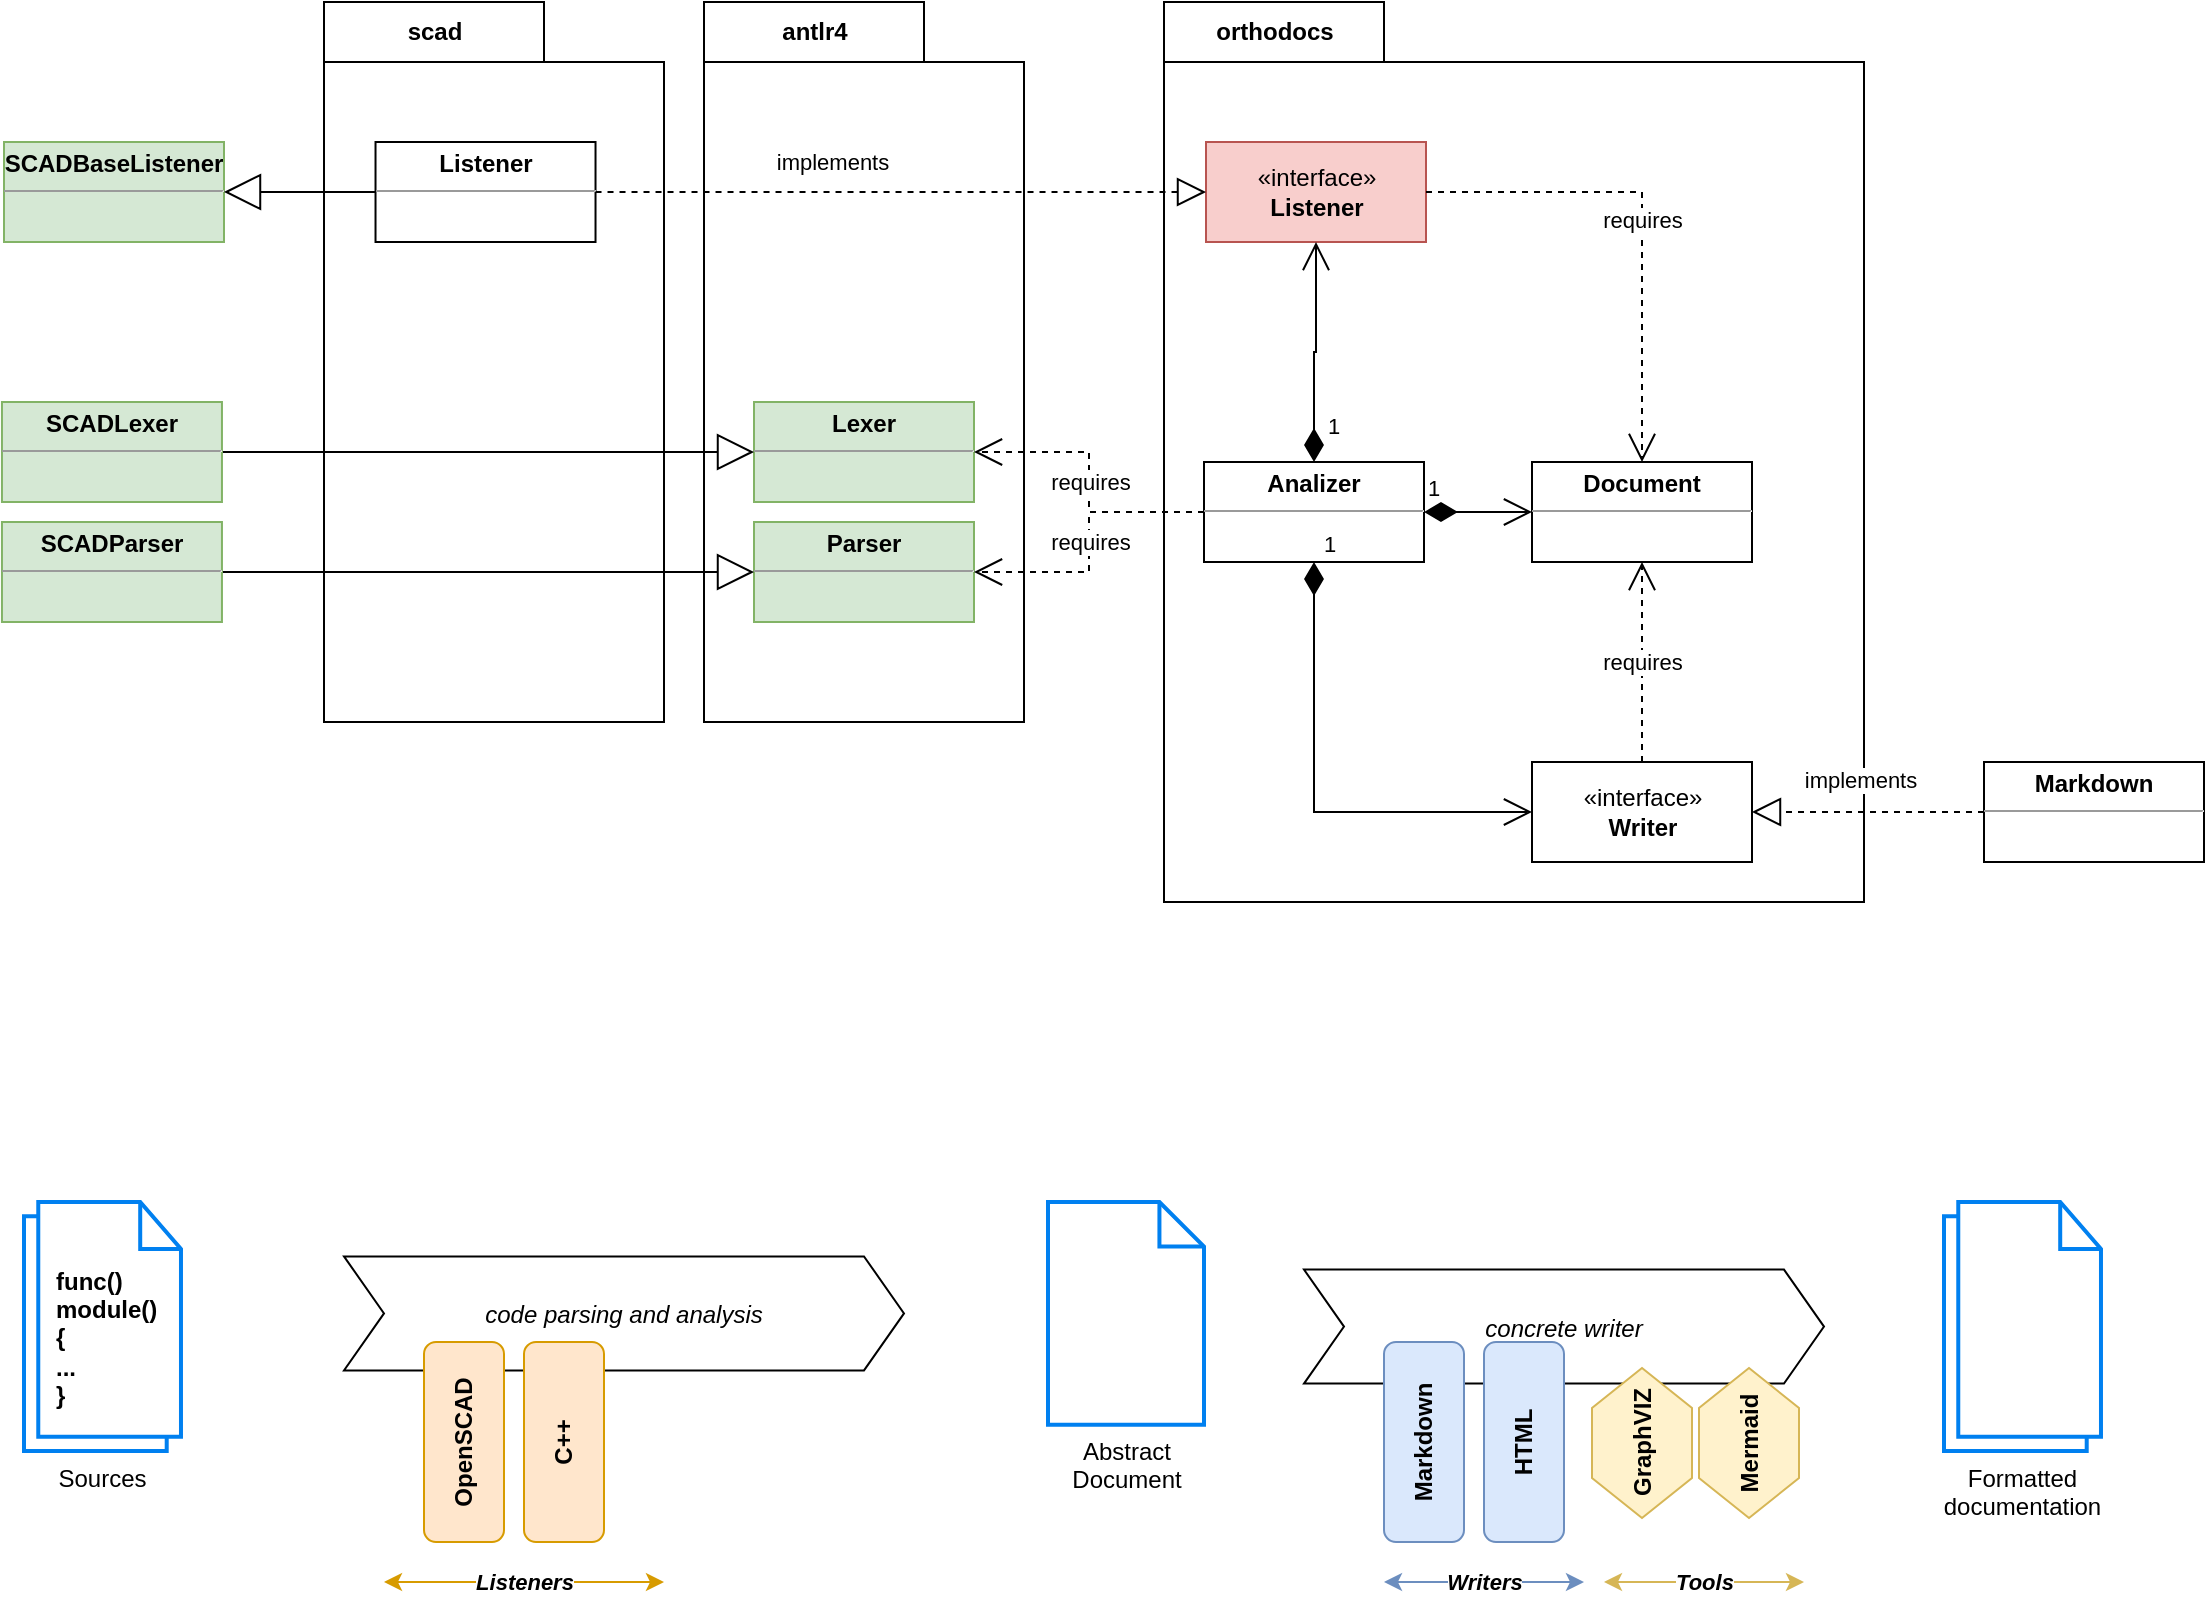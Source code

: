 <mxfile version="20.2.8" type="device" pages="2"><diagram id="bBFvCzW5E60HM5mbmHUA" name="Pagina-1"><mxGraphModel dx="1412" dy="841" grid="1" gridSize="10" guides="1" tooltips="1" connect="1" arrows="1" fold="1" page="1" pageScale="1" pageWidth="1169" pageHeight="827" math="0" shadow="0"><root><mxCell id="0"/><mxCell id="1" parent="0"/><mxCell id="5pzXGVgzqmCqq-a9JJHD-7" value="orthodocs" style="shape=folder;fontStyle=1;tabWidth=110;tabHeight=30;tabPosition=left;html=1;boundedLbl=1;labelInHeader=1;container=1;collapsible=0;recursiveResize=0;" vertex="1" parent="1"><mxGeometry x="620" y="20" width="350" height="450" as="geometry"/></mxCell><mxCell id="Al4-9di_uzzeGmIKlbpJ-51" value="«interface»&lt;br&gt;&lt;b&gt;Listener&lt;/b&gt;" style="html=1;fillColor=#f8cecc;strokeColor=#b85450;" parent="5pzXGVgzqmCqq-a9JJHD-7" vertex="1"><mxGeometry x="21" y="70" width="110" height="50" as="geometry"/></mxCell><mxCell id="W5KweSerB7RPhIcGtmjP-11" value="&lt;p style=&quot;margin: 0px ; margin-top: 4px ; text-align: center&quot;&gt;&lt;b&gt;Analizer&lt;/b&gt;&lt;/p&gt;&lt;hr size=&quot;1&quot;&gt;&lt;div style=&quot;height: 2px&quot;&gt;&lt;/div&gt;" style="verticalAlign=top;align=left;overflow=fill;fontSize=12;fontFamily=Helvetica;html=1;" parent="5pzXGVgzqmCqq-a9JJHD-7" vertex="1"><mxGeometry x="20" y="230" width="110" height="50" as="geometry"/></mxCell><mxCell id="5pzXGVgzqmCqq-a9JJHD-2" value="1" style="endArrow=open;html=1;endSize=12;startArrow=diamondThin;startSize=14;startFill=1;edgeStyle=orthogonalEdgeStyle;align=left;verticalAlign=bottom;rounded=0;exitX=0.5;exitY=0;exitDx=0;exitDy=0;" edge="1" parent="5pzXGVgzqmCqq-a9JJHD-7" source="W5KweSerB7RPhIcGtmjP-11" target="Al4-9di_uzzeGmIKlbpJ-51"><mxGeometry x="-0.832" y="-5" relative="1" as="geometry"><mxPoint x="140" y="273.5" as="sourcePoint"/><mxPoint x="200" y="215" as="targetPoint"/><mxPoint as="offset"/></mxGeometry></mxCell><mxCell id="W5KweSerB7RPhIcGtmjP-10" value="&lt;p style=&quot;margin: 0px ; margin-top: 4px ; text-align: center&quot;&gt;&lt;b&gt;Document&lt;/b&gt;&lt;/p&gt;&lt;hr size=&quot;1&quot;&gt;&lt;div style=&quot;height: 2px&quot;&gt;&lt;/div&gt;" style="verticalAlign=top;align=left;overflow=fill;fontSize=12;fontFamily=Helvetica;html=1;" parent="5pzXGVgzqmCqq-a9JJHD-7" vertex="1"><mxGeometry x="184" y="230" width="110" height="50" as="geometry"/></mxCell><mxCell id="W5KweSerB7RPhIcGtmjP-4" value="1" style="endArrow=open;html=1;endSize=12;startArrow=diamondThin;startSize=14;startFill=1;edgeStyle=orthogonalEdgeStyle;align=left;verticalAlign=bottom;entryX=0;entryY=0.5;entryDx=0;entryDy=0;rounded=0;" parent="5pzXGVgzqmCqq-a9JJHD-7" source="W5KweSerB7RPhIcGtmjP-11" target="W5KweSerB7RPhIcGtmjP-10" edge="1"><mxGeometry x="-1" y="3" relative="1" as="geometry"><mxPoint x="-70" y="49" as="sourcePoint"/><mxPoint x="-180" y="74" as="targetPoint"/></mxGeometry></mxCell><mxCell id="5pzXGVgzqmCqq-a9JJHD-1" value="requires" style="endArrow=open;endSize=12;dashed=1;html=1;rounded=0;edgeStyle=orthogonalEdgeStyle;" edge="1" parent="5pzXGVgzqmCqq-a9JJHD-7" source="Al4-9di_uzzeGmIKlbpJ-51" target="W5KweSerB7RPhIcGtmjP-10"><mxGeometry width="160" relative="1" as="geometry"><mxPoint x="85" y="261" as="sourcePoint"/><mxPoint x="85" y="130.0" as="targetPoint"/></mxGeometry></mxCell><mxCell id="W5KweSerB7RPhIcGtmjP-5" value="«interface»&lt;br&gt;&lt;b&gt;Writer&lt;/b&gt;" style="html=1;" parent="5pzXGVgzqmCqq-a9JJHD-7" vertex="1"><mxGeometry x="184" y="380" width="110" height="50" as="geometry"/></mxCell><mxCell id="W5KweSerB7RPhIcGtmjP-14" value="1" style="endArrow=open;html=1;endSize=12;startArrow=diamondThin;startSize=14;startFill=1;edgeStyle=orthogonalEdgeStyle;align=left;verticalAlign=bottom;entryX=0;entryY=0.5;entryDx=0;entryDy=0;rounded=0;exitX=0.5;exitY=1;exitDx=0;exitDy=0;" parent="5pzXGVgzqmCqq-a9JJHD-7" source="W5KweSerB7RPhIcGtmjP-11" target="W5KweSerB7RPhIcGtmjP-5" edge="1"><mxGeometry x="-1" y="3" relative="1" as="geometry"><mxPoint x="-30" y="105" as="sourcePoint"/><mxPoint x="130" y="300" as="targetPoint"/></mxGeometry></mxCell><mxCell id="W5KweSerB7RPhIcGtmjP-18" value="requires" style="endArrow=open;endSize=12;dashed=1;html=1;entryX=0.5;entryY=1;entryDx=0;entryDy=0;" parent="5pzXGVgzqmCqq-a9JJHD-7" source="W5KweSerB7RPhIcGtmjP-5" target="W5KweSerB7RPhIcGtmjP-10" edge="1"><mxGeometry width="160" relative="1" as="geometry"><mxPoint x="130" y="240" as="sourcePoint"/><mxPoint x="290" y="160" as="targetPoint"/></mxGeometry></mxCell><mxCell id="ymgbMTugOOEbn4CyW5hz-3" value="antlr4" style="shape=folder;fontStyle=1;tabWidth=110;tabHeight=30;tabPosition=left;html=1;boundedLbl=1;labelInHeader=1;container=1;collapsible=0;recursiveResize=0;" parent="1" vertex="1"><mxGeometry x="390" y="20" width="160" height="360" as="geometry"/></mxCell><mxCell id="dgk0MqJxM_QU0ujmV6OS-3" value="&lt;p style=&quot;margin: 0px ; margin-top: 4px ; text-align: center&quot;&gt;&lt;b&gt;Parser&lt;/b&gt;&lt;/p&gt;&lt;hr size=&quot;1&quot;&gt;&lt;div style=&quot;height: 2px&quot;&gt;&lt;/div&gt;" style="verticalAlign=top;align=left;overflow=fill;fontSize=12;fontFamily=Helvetica;html=1;fillColor=#d5e8d4;strokeColor=#82b366;" parent="ymgbMTugOOEbn4CyW5hz-3" vertex="1"><mxGeometry x="25" y="260" width="110" height="50" as="geometry"/></mxCell><mxCell id="ymgbMTugOOEbn4CyW5hz-1" value="&lt;p style=&quot;margin: 0px ; margin-top: 4px ; text-align: center&quot;&gt;&lt;b&gt;Lexer&lt;/b&gt;&lt;/p&gt;&lt;hr size=&quot;1&quot;&gt;&lt;div style=&quot;height: 2px&quot;&gt;&lt;/div&gt;" style="verticalAlign=top;align=left;overflow=fill;fontSize=12;fontFamily=Helvetica;html=1;fillColor=#d5e8d4;strokeColor=#82b366;" parent="ymgbMTugOOEbn4CyW5hz-3" vertex="1"><mxGeometry x="25" y="200" width="110" height="50" as="geometry"/></mxCell><mxCell id="dgk0MqJxM_QU0ujmV6OS-8" value="scad" style="shape=folder;fontStyle=1;tabWidth=110;tabHeight=30;tabPosition=left;html=1;boundedLbl=1;labelInHeader=1;container=1;collapsible=0;recursiveResize=0;" parent="1" vertex="1"><mxGeometry x="200" y="20" width="170" height="360" as="geometry"/></mxCell><mxCell id="W5KweSerB7RPhIcGtmjP-15" value="&lt;p style=&quot;margin: 0px ; margin-top: 4px ; text-align: center&quot;&gt;&lt;b&gt;Listener&lt;/b&gt;&lt;/p&gt;&lt;hr size=&quot;1&quot;&gt;&lt;div style=&quot;height: 2px&quot;&gt;&lt;/div&gt;" style="verticalAlign=top;align=left;overflow=fill;fontSize=12;fontFamily=Helvetica;html=1;" parent="dgk0MqJxM_QU0ujmV6OS-8" vertex="1"><mxGeometry x="25.76" y="70" width="110" height="50" as="geometry"/></mxCell><mxCell id="Al4-9di_uzzeGmIKlbpJ-13" value="Sources" style="group;aspect=fixed;labelPosition=center;verticalLabelPosition=bottom;align=center;verticalAlign=top;" parent="1" vertex="1" connectable="0"><mxGeometry x="50" y="620" width="78.49" height="124.56" as="geometry"/></mxCell><mxCell id="Al4-9di_uzzeGmIKlbpJ-9" value="" style="html=1;verticalLabelPosition=bottom;align=center;labelBackgroundColor=#ffffff;verticalAlign=top;strokeWidth=2;strokeColor=#0080F0;shadow=0;dashed=0;shape=mxgraph.ios7.icons.document;aspect=fixed;container=1;collapsible=0;recursiveResize=0;" parent="Al4-9di_uzzeGmIKlbpJ-13" vertex="1"><mxGeometry y="7.136" width="71.355" height="117.421" as="geometry"/></mxCell><mxCell id="Al4-9di_uzzeGmIKlbpJ-4" value="" style="html=1;verticalLabelPosition=bottom;align=center;labelBackgroundColor=#ffffff;verticalAlign=top;strokeWidth=2;strokeColor=#0080F0;shadow=0;dashed=0;shape=mxgraph.ios7.icons.document;aspect=fixed;container=1;collapsible=0;recursiveResize=1;" parent="Al4-9di_uzzeGmIKlbpJ-13" vertex="1"><mxGeometry x="7.135" width="71.355" height="117.421" as="geometry"/></mxCell><mxCell id="Al4-9di_uzzeGmIKlbpJ-5" value="&lt;div&gt;&lt;span&gt;func()&lt;/span&gt;&lt;/div&gt;&lt;div&gt;&lt;span&gt;module() {&lt;/span&gt;&lt;/div&gt;&lt;div&gt;&lt;span&gt;...&lt;/span&gt;&lt;/div&gt;&lt;div&gt;&lt;span&gt;}&lt;/span&gt;&lt;/div&gt;" style="text;html=1;strokeColor=none;fillColor=none;align=left;verticalAlign=middle;whiteSpace=wrap;rounded=0;fontStyle=1" parent="Al4-9di_uzzeGmIKlbpJ-4" vertex="1"><mxGeometry x="7.135" y="42.813" width="53.516" height="49.948" as="geometry"/></mxCell><mxCell id="Al4-9di_uzzeGmIKlbpJ-24" value="Formatted&#10;documentation" style="group;aspect=fixed;labelPosition=center;verticalLabelPosition=bottom;align=center;verticalAlign=top;" parent="1" vertex="1" connectable="0"><mxGeometry x="1010" y="620.0" width="78.49" height="124.56" as="geometry"/></mxCell><mxCell id="Al4-9di_uzzeGmIKlbpJ-25" value="" style="html=1;verticalLabelPosition=bottom;align=center;labelBackgroundColor=#ffffff;verticalAlign=top;strokeWidth=2;strokeColor=#0080F0;shadow=0;dashed=0;shape=mxgraph.ios7.icons.document;aspect=fixed;container=1;collapsible=0;recursiveResize=0;" parent="Al4-9di_uzzeGmIKlbpJ-24" vertex="1"><mxGeometry y="7.136" width="71.355" height="117.421" as="geometry"/></mxCell><mxCell id="Al4-9di_uzzeGmIKlbpJ-26" value="" style="html=1;verticalLabelPosition=bottom;align=center;labelBackgroundColor=#ffffff;verticalAlign=top;strokeWidth=2;strokeColor=#0080F0;shadow=0;dashed=0;shape=mxgraph.ios7.icons.document;aspect=fixed;container=1;collapsible=0;recursiveResize=1;" parent="Al4-9di_uzzeGmIKlbpJ-24" vertex="1"><mxGeometry x="7.135" width="71.355" height="117.421" as="geometry"/></mxCell><mxCell id="Al4-9di_uzzeGmIKlbpJ-28" value="Abstract&lt;br&gt;Document" style="html=1;verticalLabelPosition=bottom;align=center;labelBackgroundColor=#ffffff;verticalAlign=top;strokeWidth=2;strokeColor=#0080F0;shadow=0;dashed=0;shape=mxgraph.ios7.icons.document;aspect=fixed;" parent="1" vertex="1"><mxGeometry x="562" y="620" width="78" height="111.43" as="geometry"/></mxCell><mxCell id="Al4-9di_uzzeGmIKlbpJ-32" value="code parsing and analysis" style="shape=step;perimeter=stepPerimeter;fixedSize=1;points=[];fontStyle=2" parent="1" vertex="1"><mxGeometry x="210" y="647.21" width="280" height="57" as="geometry"/></mxCell><mxCell id="Al4-9di_uzzeGmIKlbpJ-33" value="concrete writer" style="shape=step;perimeter=stepPerimeter;fixedSize=1;points=[];fontStyle=2" parent="1" vertex="1"><mxGeometry x="690" y="653.78" width="260" height="57" as="geometry"/></mxCell><mxCell id="Al4-9di_uzzeGmIKlbpJ-37" value="OpenSCAD" style="rounded=1;whiteSpace=wrap;html=1;fillColor=#ffe6cc;strokeColor=#d79b00;fontStyle=1;aspect=fixed;rotation=270;" parent="1" vertex="1"><mxGeometry x="220" y="720" width="100" height="40" as="geometry"/></mxCell><mxCell id="Al4-9di_uzzeGmIKlbpJ-36" value="C++" style="rounded=1;whiteSpace=wrap;html=1;fillColor=#ffe6cc;strokeColor=#d79b00;fontStyle=1;aspect=fixed;rotation=270;" parent="1" vertex="1"><mxGeometry x="270" y="720" width="100" height="40" as="geometry"/></mxCell><mxCell id="Al4-9di_uzzeGmIKlbpJ-38" value="Markdown" style="rounded=1;whiteSpace=wrap;html=1;fillColor=#dae8fc;strokeColor=#6c8ebf;fontStyle=1;aspect=fixed;rotation=270;" parent="1" vertex="1"><mxGeometry x="700" y="720" width="100" height="40" as="geometry"/></mxCell><mxCell id="Al4-9di_uzzeGmIKlbpJ-39" value="HTML" style="rounded=1;whiteSpace=wrap;html=1;fillColor=#dae8fc;strokeColor=#6c8ebf;fontStyle=1;aspect=fixed;rotation=270;" parent="1" vertex="1"><mxGeometry x="750" y="720" width="100" height="40" as="geometry"/></mxCell><mxCell id="Al4-9di_uzzeGmIKlbpJ-45" value="GraphVIZ" style="shape=hexagon;perimeter=hexagonPerimeter2;whiteSpace=wrap;html=1;fixedSize=1;fontStyle=1;fillColor=#fff2cc;strokeColor=#d6b656;aspect=fixed;rotation=270;" parent="1" vertex="1"><mxGeometry x="821.5" y="715.5" width="75" height="50" as="geometry"/></mxCell><mxCell id="Al4-9di_uzzeGmIKlbpJ-46" value="Mermaid" style="shape=hexagon;perimeter=hexagonPerimeter2;whiteSpace=wrap;html=1;fixedSize=1;fontStyle=1;fillColor=#fff2cc;strokeColor=#d6b656;aspect=fixed;rotation=270;" parent="1" vertex="1"><mxGeometry x="875" y="715.5" width="75" height="50" as="geometry"/></mxCell><mxCell id="Al4-9di_uzzeGmIKlbpJ-48" value="Listeners" style="endArrow=classic;startArrow=classic;html=1;fillColor=#ffe6cc;strokeColor=#d79b00;fontStyle=3" parent="1" edge="1"><mxGeometry width="50" height="50" relative="1" as="geometry"><mxPoint x="230" y="810" as="sourcePoint"/><mxPoint x="370" y="810" as="targetPoint"/></mxGeometry></mxCell><mxCell id="Al4-9di_uzzeGmIKlbpJ-49" value="Writers" style="endArrow=classic;startArrow=classic;html=1;fontStyle=3;fillColor=#dae8fc;strokeColor=#6c8ebf;" parent="1" edge="1"><mxGeometry width="50" height="50" relative="1" as="geometry"><mxPoint x="730" y="810" as="sourcePoint"/><mxPoint x="830" y="810" as="targetPoint"/></mxGeometry></mxCell><mxCell id="Al4-9di_uzzeGmIKlbpJ-50" value="Tools" style="endArrow=classic;startArrow=classic;html=1;fillColor=#fff2cc;strokeColor=#d6b656;fontStyle=3" parent="1" edge="1"><mxGeometry width="50" height="50" relative="1" as="geometry"><mxPoint x="840" y="810" as="sourcePoint"/><mxPoint x="940" y="810" as="targetPoint"/></mxGeometry></mxCell><mxCell id="Al4-9di_uzzeGmIKlbpJ-52" value="implements" style="endArrow=block;dashed=1;endFill=0;endSize=12;html=1;elbow=vertical;edgeStyle=orthogonalEdgeStyle;rounded=0;" parent="1" source="W5KweSerB7RPhIcGtmjP-15" target="Al4-9di_uzzeGmIKlbpJ-51" edge="1"><mxGeometry x="-0.226" y="15" width="160" relative="1" as="geometry"><mxPoint x="855" y="88.061" as="sourcePoint"/><mxPoint x="845" y="55" as="targetPoint"/><mxPoint as="offset"/></mxGeometry></mxCell><mxCell id="W5KweSerB7RPhIcGtmjP-8" value="&lt;p style=&quot;margin: 0px ; margin-top: 4px ; text-align: center&quot;&gt;&lt;b&gt;Markdown&lt;/b&gt;&lt;/p&gt;&lt;hr size=&quot;1&quot;&gt;&lt;div style=&quot;height: 2px&quot;&gt;&lt;/div&gt;" style="verticalAlign=top;align=left;overflow=fill;fontSize=12;fontFamily=Helvetica;html=1;" parent="1" vertex="1"><mxGeometry x="1030" y="400" width="110" height="50" as="geometry"/></mxCell><mxCell id="W5KweSerB7RPhIcGtmjP-9" value="implements" style="endArrow=block;dashed=1;endFill=0;endSize=12;html=1;edgeStyle=orthogonalEdgeStyle;rounded=0;" parent="1" source="W5KweSerB7RPhIcGtmjP-8" target="W5KweSerB7RPhIcGtmjP-5" edge="1"><mxGeometry x="0.077" y="-16" width="160" relative="1" as="geometry"><mxPoint x="510" y="308.408" as="sourcePoint"/><mxPoint x="400" y="281.469" as="targetPoint"/><mxPoint as="offset"/></mxGeometry></mxCell><mxCell id="dgk0MqJxM_QU0ujmV6OS-1" value="" style="endArrow=block;endSize=16;endFill=0;html=1;edgeStyle=orthogonalEdgeStyle;rounded=0;" parent="1" source="ymgbMTugOOEbn4CyW5hz-5" target="ymgbMTugOOEbn4CyW5hz-1" edge="1"><mxGeometry width="160" relative="1" as="geometry"><mxPoint x="580" y="319" as="sourcePoint"/><mxPoint x="110" y="253" as="targetPoint"/></mxGeometry></mxCell><mxCell id="dgk0MqJxM_QU0ujmV6OS-2" value="requires" style="endArrow=open;endSize=12;dashed=1;html=1;edgeStyle=orthogonalEdgeStyle;rounded=0;" parent="1" source="W5KweSerB7RPhIcGtmjP-11" target="ymgbMTugOOEbn4CyW5hz-1" edge="1"><mxGeometry width="160" relative="1" as="geometry"><mxPoint x="700" y="259" as="sourcePoint"/><mxPoint x="420" y="319" as="targetPoint"/></mxGeometry></mxCell><mxCell id="dgk0MqJxM_QU0ujmV6OS-5" value="" style="endArrow=block;endSize=16;endFill=0;html=1;rounded=0;edgeStyle=orthogonalEdgeStyle;" parent="1" source="dgk0MqJxM_QU0ujmV6OS-4" target="dgk0MqJxM_QU0ujmV6OS-3" edge="1"><mxGeometry width="160" relative="1" as="geometry"><mxPoint x="330" y="149.859" as="sourcePoint"/><mxPoint x="300" y="359" as="targetPoint"/></mxGeometry></mxCell><mxCell id="dgk0MqJxM_QU0ujmV6OS-6" value="requires" style="endArrow=open;endSize=12;dashed=1;html=1;edgeStyle=orthogonalEdgeStyle;rounded=0;" parent="1" source="W5KweSerB7RPhIcGtmjP-11" target="dgk0MqJxM_QU0ujmV6OS-3" edge="1"><mxGeometry width="160" relative="1" as="geometry"><mxPoint x="650" y="285" as="sourcePoint"/><mxPoint x="370" y="509" as="targetPoint"/></mxGeometry></mxCell><mxCell id="ymgbMTugOOEbn4CyW5hz-5" value="&lt;p style=&quot;margin: 0px ; margin-top: 4px ; text-align: center&quot;&gt;&lt;b&gt;SCADLexer&lt;/b&gt;&lt;/p&gt;&lt;hr size=&quot;1&quot;&gt;&lt;div style=&quot;height: 2px&quot;&gt;&lt;/div&gt;" style="verticalAlign=top;align=left;overflow=fill;fontSize=12;fontFamily=Helvetica;html=1;fillColor=#d5e8d4;strokeColor=#82b366;" parent="1" vertex="1"><mxGeometry x="38.98" y="220" width="110" height="50" as="geometry"/></mxCell><mxCell id="dgk0MqJxM_QU0ujmV6OS-4" value="&lt;p style=&quot;margin: 0px ; margin-top: 4px ; text-align: center&quot;&gt;&lt;b&gt;SCADParser&lt;/b&gt;&lt;/p&gt;&lt;hr size=&quot;1&quot;&gt;&lt;div style=&quot;height: 2px&quot;&gt;&lt;/div&gt;" style="verticalAlign=top;align=left;overflow=fill;fontSize=12;fontFamily=Helvetica;html=1;fillColor=#d5e8d4;strokeColor=#82b366;" parent="1" vertex="1"><mxGeometry x="38.98" y="280" width="110" height="50" as="geometry"/></mxCell><mxCell id="dgk0MqJxM_QU0ujmV6OS-10" value="&lt;p style=&quot;margin: 0px ; margin-top: 4px ; text-align: center&quot;&gt;&lt;b&gt;SCADBaseListener&lt;/b&gt;&lt;/p&gt;&lt;hr size=&quot;1&quot;&gt;&lt;div style=&quot;height: 2px&quot;&gt;&lt;/div&gt;" style="verticalAlign=top;align=left;overflow=fill;fontSize=12;fontFamily=Helvetica;html=1;fillColor=#d5e8d4;strokeColor=#82b366;" parent="1" vertex="1"><mxGeometry x="40.0" y="90" width="110" height="50" as="geometry"/></mxCell><mxCell id="dgk0MqJxM_QU0ujmV6OS-11" value="" style="endArrow=block;endSize=16;endFill=0;html=1;rounded=0;" parent="1" source="W5KweSerB7RPhIcGtmjP-15" target="dgk0MqJxM_QU0ujmV6OS-10" edge="1"><mxGeometry width="160" relative="1" as="geometry"><mxPoint x="315.23" y="276" as="sourcePoint"/><mxPoint x="566.29" y="460" as="targetPoint"/></mxGeometry></mxCell></root></mxGraphModel></diagram><diagram id="NIFDEKZ7BL2TRXSYcqmz" name="classification vs generalization"><mxGraphModel dx="1045" dy="744" grid="1" gridSize="10" guides="1" tooltips="1" connect="1" arrows="1" fold="1" page="1" pageScale="1" pageWidth="1169" pageHeight="827" math="0" shadow="0"><root><mxCell id="uUdkk2pjzciJTsxQ_BGt-0"/><mxCell id="uUdkk2pjzciJTsxQ_BGt-1" parent="uUdkk2pjzciJTsxQ_BGt-0"/><mxCell id="uUdkk2pjzciJTsxQ_BGt-2" value="" style="endArrow=block;endSize=16;endFill=0;html=1;" parent="uUdkk2pjzciJTsxQ_BGt-1" source="uUdkk2pjzciJTsxQ_BGt-4" target="uUdkk2pjzciJTsxQ_BGt-3" edge="1"><mxGeometry width="160" relative="1" as="geometry"><mxPoint x="450" y="380" as="sourcePoint"/><mxPoint x="610" y="380" as="targetPoint"/></mxGeometry></mxCell><mxCell id="uUdkk2pjzciJTsxQ_BGt-3" value="&lt;p style=&quot;margin: 0px ; margin-top: 4px ; text-align: center&quot;&gt;&lt;br&gt;&lt;b&gt;Mammiferi&lt;/b&gt;&lt;/p&gt;" style="verticalAlign=top;align=left;overflow=fill;fontSize=12;fontFamily=Helvetica;html=1;" parent="uUdkk2pjzciJTsxQ_BGt-1" vertex="1"><mxGeometry x="100" y="354" width="140" height="60" as="geometry"/></mxCell><mxCell id="uUdkk2pjzciJTsxQ_BGt-4" value="&lt;p style=&quot;margin: 0px ; margin-top: 4px ; text-align: center&quot;&gt;&lt;br&gt;&lt;b&gt;Pipistrelli&lt;/b&gt;&lt;/p&gt;" style="verticalAlign=top;align=left;overflow=fill;fontSize=12;fontFamily=Helvetica;html=1;" parent="uUdkk2pjzciJTsxQ_BGt-1" vertex="1"><mxGeometry x="445" y="354" width="140" height="60" as="geometry"/></mxCell><mxCell id="uUdkk2pjzciJTsxQ_BGt-5" value="&lt;p style=&quot;margin: 0px ; margin-top: 4px ; text-align: center&quot;&gt;&lt;br&gt;&lt;b&gt;Volatili&lt;/b&gt;&lt;/p&gt;" style="verticalAlign=top;align=left;overflow=fill;fontSize=12;fontFamily=Helvetica;html=1;" parent="uUdkk2pjzciJTsxQ_BGt-1" vertex="1"><mxGeometry x="445" y="160" width="140" height="60" as="geometry"/></mxCell><mxCell id="uUdkk2pjzciJTsxQ_BGt-6" value="«instantiate»" style="endArrow=open;endSize=12;dashed=1;html=1;entryX=0.482;entryY=1.122;entryDx=0;entryDy=0;entryPerimeter=0;" parent="uUdkk2pjzciJTsxQ_BGt-1" source="uUdkk2pjzciJTsxQ_BGt-4" target="uUdkk2pjzciJTsxQ_BGt-5" edge="1"><mxGeometry width="160" relative="1" as="geometry"><mxPoint x="450" y="380" as="sourcePoint"/><mxPoint x="610" y="380" as="targetPoint"/></mxGeometry></mxCell><mxCell id="uUdkk2pjzciJTsxQ_BGt-9" value="&lt;h1&gt;Classification&lt;/h1&gt;&lt;p class=&quot;calibre11&quot; style=&quot;text-align: justify&quot;&gt;classification is not transitive. I can combine a classification followed by a generalization but not vice versa.&lt;/p&gt;" style="text;html=1;strokeColor=none;fillColor=none;spacing=5;spacingTop=-20;whiteSpace=wrap;overflow=hidden;rounded=0;fontStyle=2" parent="uUdkk2pjzciJTsxQ_BGt-1" vertex="1"><mxGeometry x="630" y="230" width="190" height="120" as="geometry"/></mxCell><mxCell id="uUdkk2pjzciJTsxQ_BGt-10" value="&lt;h1&gt;Generalization&lt;/h1&gt;&lt;p class=&quot;calibre11&quot; style=&quot;text-align: justify&quot;&gt;generalization is transitive.&lt;/p&gt;" style="text;html=1;strokeColor=none;fillColor=none;spacing=5;spacingTop=-20;whiteSpace=wrap;overflow=hidden;rounded=0;fontStyle=2" parent="uUdkk2pjzciJTsxQ_BGt-1" vertex="1"><mxGeometry x="255" y="440" width="190" height="120" as="geometry"/></mxCell></root></mxGraphModel></diagram></mxfile>